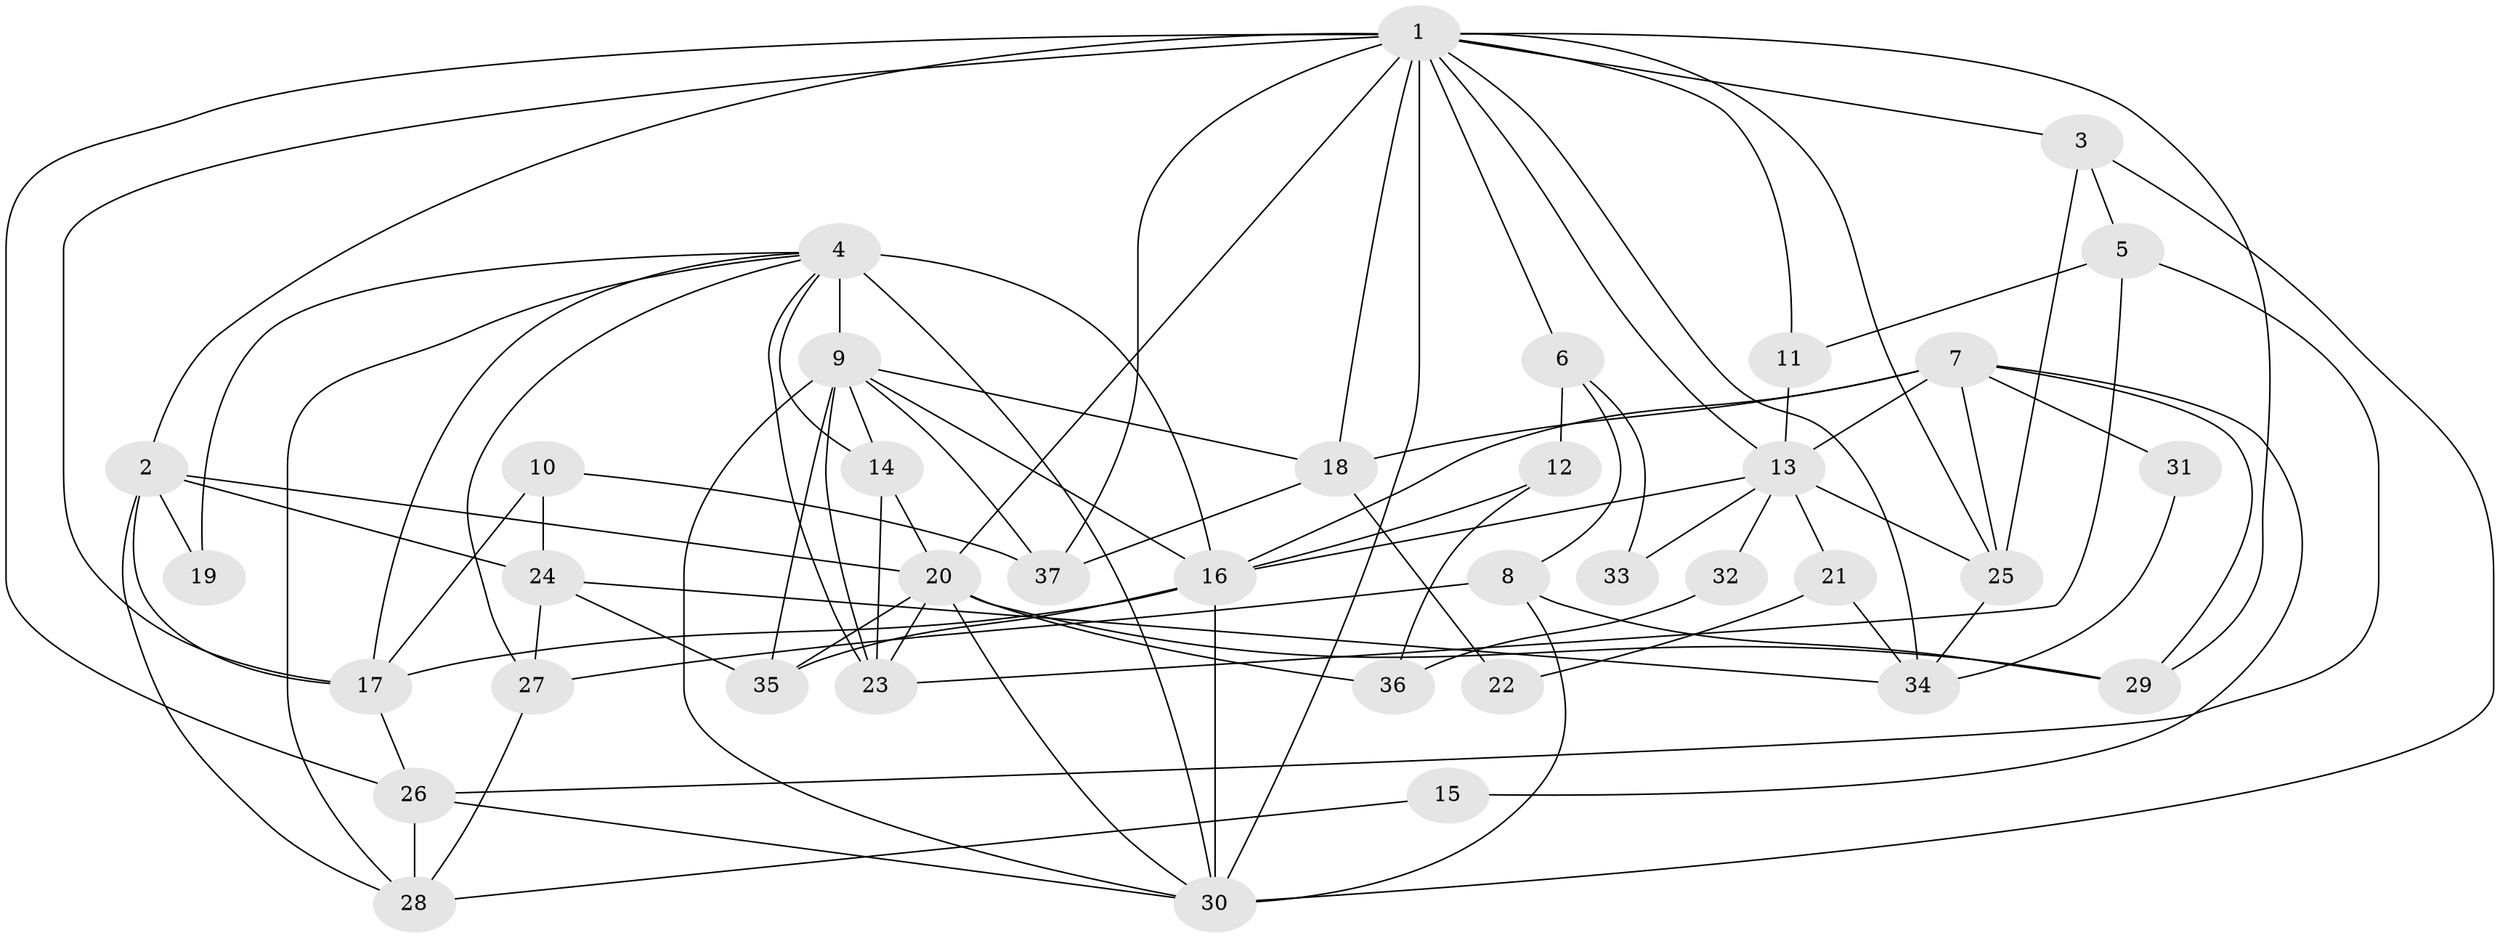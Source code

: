 // original degree distribution, {4: 0.33783783783783783, 3: 0.22972972972972974, 2: 0.10810810810810811, 5: 0.22972972972972974, 6: 0.08108108108108109, 8: 0.013513513513513514}
// Generated by graph-tools (version 1.1) at 2025/36/03/09/25 02:36:19]
// undirected, 37 vertices, 90 edges
graph export_dot {
graph [start="1"]
  node [color=gray90,style=filled];
  1;
  2;
  3;
  4;
  5;
  6;
  7;
  8;
  9;
  10;
  11;
  12;
  13;
  14;
  15;
  16;
  17;
  18;
  19;
  20;
  21;
  22;
  23;
  24;
  25;
  26;
  27;
  28;
  29;
  30;
  31;
  32;
  33;
  34;
  35;
  36;
  37;
  1 -- 2 [weight=1.0];
  1 -- 3 [weight=1.0];
  1 -- 6 [weight=1.0];
  1 -- 11 [weight=1.0];
  1 -- 13 [weight=2.0];
  1 -- 17 [weight=4.0];
  1 -- 18 [weight=1.0];
  1 -- 20 [weight=1.0];
  1 -- 25 [weight=2.0];
  1 -- 26 [weight=1.0];
  1 -- 29 [weight=1.0];
  1 -- 30 [weight=2.0];
  1 -- 34 [weight=1.0];
  1 -- 37 [weight=1.0];
  2 -- 17 [weight=1.0];
  2 -- 19 [weight=1.0];
  2 -- 20 [weight=1.0];
  2 -- 24 [weight=1.0];
  2 -- 28 [weight=1.0];
  3 -- 5 [weight=1.0];
  3 -- 25 [weight=1.0];
  3 -- 30 [weight=1.0];
  4 -- 9 [weight=5.0];
  4 -- 14 [weight=1.0];
  4 -- 16 [weight=1.0];
  4 -- 17 [weight=1.0];
  4 -- 19 [weight=1.0];
  4 -- 23 [weight=1.0];
  4 -- 27 [weight=1.0];
  4 -- 28 [weight=1.0];
  4 -- 30 [weight=1.0];
  5 -- 11 [weight=1.0];
  5 -- 23 [weight=1.0];
  5 -- 26 [weight=1.0];
  6 -- 8 [weight=1.0];
  6 -- 12 [weight=1.0];
  6 -- 33 [weight=1.0];
  7 -- 13 [weight=3.0];
  7 -- 15 [weight=1.0];
  7 -- 16 [weight=1.0];
  7 -- 18 [weight=2.0];
  7 -- 25 [weight=1.0];
  7 -- 29 [weight=1.0];
  7 -- 31 [weight=1.0];
  8 -- 27 [weight=1.0];
  8 -- 29 [weight=1.0];
  8 -- 30 [weight=1.0];
  9 -- 14 [weight=1.0];
  9 -- 16 [weight=2.0];
  9 -- 18 [weight=1.0];
  9 -- 23 [weight=1.0];
  9 -- 30 [weight=1.0];
  9 -- 35 [weight=1.0];
  9 -- 37 [weight=1.0];
  10 -- 17 [weight=1.0];
  10 -- 24 [weight=1.0];
  10 -- 37 [weight=1.0];
  11 -- 13 [weight=2.0];
  12 -- 16 [weight=1.0];
  12 -- 36 [weight=1.0];
  13 -- 16 [weight=1.0];
  13 -- 21 [weight=1.0];
  13 -- 25 [weight=1.0];
  13 -- 32 [weight=1.0];
  13 -- 33 [weight=1.0];
  14 -- 20 [weight=1.0];
  14 -- 23 [weight=1.0];
  15 -- 28 [weight=1.0];
  16 -- 17 [weight=2.0];
  16 -- 30 [weight=1.0];
  16 -- 35 [weight=1.0];
  17 -- 26 [weight=1.0];
  18 -- 22 [weight=1.0];
  18 -- 37 [weight=1.0];
  20 -- 23 [weight=1.0];
  20 -- 29 [weight=1.0];
  20 -- 30 [weight=1.0];
  20 -- 35 [weight=1.0];
  20 -- 36 [weight=1.0];
  21 -- 22 [weight=1.0];
  21 -- 34 [weight=1.0];
  24 -- 27 [weight=1.0];
  24 -- 34 [weight=1.0];
  24 -- 35 [weight=1.0];
  25 -- 34 [weight=1.0];
  26 -- 28 [weight=1.0];
  26 -- 30 [weight=1.0];
  27 -- 28 [weight=1.0];
  31 -- 34 [weight=1.0];
  32 -- 36 [weight=1.0];
}
